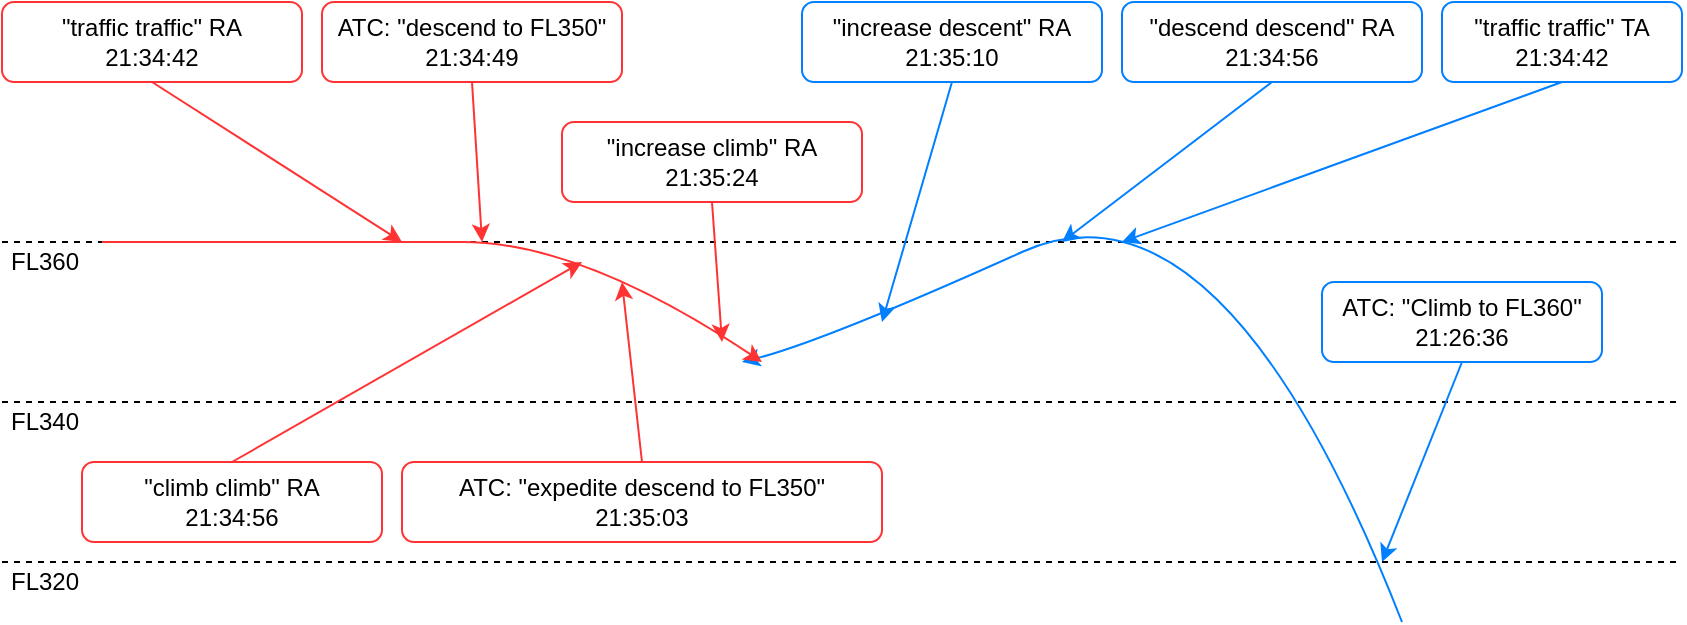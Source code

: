 <mxfile version="12.8.1" type="github"><diagram id="7Uzv1dr3O8Tn-Kqpd4Ow" name="Page-1"><mxGraphModel dx="1762" dy="741" grid="1" gridSize="10" guides="1" tooltips="1" connect="1" arrows="1" fold="1" page="1" pageScale="1" pageWidth="827" pageHeight="1169" math="0" shadow="0"><root><mxCell id="0"/><mxCell id="1" parent="0"/><mxCell id="8G06ZQxfJn5-IABWF8aw-1" value="" style="endArrow=none;dashed=1;html=1;" edge="1" parent="1"><mxGeometry width="50" height="50" relative="1" as="geometry"><mxPoint x="40" y="160" as="sourcePoint"/><mxPoint x="880" y="160" as="targetPoint"/></mxGeometry></mxCell><mxCell id="8G06ZQxfJn5-IABWF8aw-2" value="FL360" style="text;html=1;align=center;verticalAlign=middle;resizable=0;points=[];labelBackgroundColor=#ffffff;" vertex="1" connectable="0" parent="8G06ZQxfJn5-IABWF8aw-1"><mxGeometry x="-0.485" y="-2" relative="1" as="geometry"><mxPoint x="-196" y="8" as="offset"/></mxGeometry></mxCell><mxCell id="8G06ZQxfJn5-IABWF8aw-3" value="" style="endArrow=none;dashed=1;html=1;" edge="1" parent="1"><mxGeometry width="50" height="50" relative="1" as="geometry"><mxPoint x="40" y="240" as="sourcePoint"/><mxPoint x="880" y="240" as="targetPoint"/></mxGeometry></mxCell><mxCell id="8G06ZQxfJn5-IABWF8aw-4" value="FL340" style="text;html=1;align=center;verticalAlign=middle;resizable=0;points=[];labelBackgroundColor=#ffffff;" vertex="1" connectable="0" parent="8G06ZQxfJn5-IABWF8aw-3"><mxGeometry x="-0.485" y="-2" relative="1" as="geometry"><mxPoint x="-196" y="8" as="offset"/></mxGeometry></mxCell><mxCell id="8G06ZQxfJn5-IABWF8aw-7" value="" style="curved=1;endArrow=classic;html=1;strokeColor=#007FFF;" edge="1" parent="1"><mxGeometry width="50" height="50" relative="1" as="geometry"><mxPoint x="740" y="350" as="sourcePoint"/><mxPoint x="410" y="220" as="targetPoint"/><Array as="points"><mxPoint x="650" y="120"/><mxPoint x="450" y="210"/></Array></mxGeometry></mxCell><mxCell id="8G06ZQxfJn5-IABWF8aw-8" value="&quot;traffic traffic&quot; TA&lt;br&gt;21:34:42" style="rounded=1;whiteSpace=wrap;html=1;strokeColor=#007FFF;fillColor=none;" vertex="1" parent="1"><mxGeometry x="760" y="40" width="120" height="40" as="geometry"/></mxCell><mxCell id="8G06ZQxfJn5-IABWF8aw-11" value="ATC: &quot;Climb to FL360&quot;&lt;br&gt;21:26:36" style="rounded=1;whiteSpace=wrap;html=1;strokeColor=#007FFF;fillColor=none;" vertex="1" parent="1"><mxGeometry x="700" y="180" width="140" height="40" as="geometry"/></mxCell><mxCell id="8G06ZQxfJn5-IABWF8aw-12" value="&quot;descend descend&quot; RA&lt;br&gt;21:34:56" style="rounded=1;whiteSpace=wrap;html=1;strokeColor=#007FFF;fillColor=none;" vertex="1" parent="1"><mxGeometry x="600" y="40" width="150" height="40" as="geometry"/></mxCell><mxCell id="8G06ZQxfJn5-IABWF8aw-13" value="" style="endArrow=classic;html=1;strokeColor=#007FFF;exitX=0.5;exitY=1;exitDx=0;exitDy=0;" edge="1" parent="1" source="8G06ZQxfJn5-IABWF8aw-11"><mxGeometry width="50" height="50" relative="1" as="geometry"><mxPoint x="510" y="350" as="sourcePoint"/><mxPoint x="730" y="320" as="targetPoint"/></mxGeometry></mxCell><mxCell id="8G06ZQxfJn5-IABWF8aw-14" value="" style="endArrow=classic;html=1;strokeColor=#007FFF;exitX=0.5;exitY=1;exitDx=0;exitDy=0;" edge="1" parent="1" source="8G06ZQxfJn5-IABWF8aw-8"><mxGeometry width="50" height="50" relative="1" as="geometry"><mxPoint x="800" y="230" as="sourcePoint"/><mxPoint x="600" y="160" as="targetPoint"/></mxGeometry></mxCell><mxCell id="8G06ZQxfJn5-IABWF8aw-15" value="" style="endArrow=classic;html=1;strokeColor=#007FFF;exitX=0.5;exitY=1;exitDx=0;exitDy=0;" edge="1" parent="1" source="8G06ZQxfJn5-IABWF8aw-12"><mxGeometry width="50" height="50" relative="1" as="geometry"><mxPoint x="670" y="90" as="sourcePoint"/><mxPoint x="570" y="160" as="targetPoint"/></mxGeometry></mxCell><mxCell id="8G06ZQxfJn5-IABWF8aw-16" value="&quot;increase descent&quot; RA&lt;br&gt;21:35:10" style="rounded=1;whiteSpace=wrap;html=1;strokeColor=#007FFF;fillColor=none;" vertex="1" parent="1"><mxGeometry x="440" y="40" width="150" height="40" as="geometry"/></mxCell><mxCell id="8G06ZQxfJn5-IABWF8aw-18" value="" style="endArrow=classic;html=1;strokeColor=#007FFF;exitX=0.5;exitY=1;exitDx=0;exitDy=0;" edge="1" parent="1" source="8G06ZQxfJn5-IABWF8aw-16"><mxGeometry width="50" height="50" relative="1" as="geometry"><mxPoint x="380" y="80" as="sourcePoint"/><mxPoint x="480" y="200" as="targetPoint"/></mxGeometry></mxCell><mxCell id="8G06ZQxfJn5-IABWF8aw-20" value="" style="curved=1;endArrow=classic;html=1;strokeColor=#FF3333;" edge="1" parent="1"><mxGeometry width="50" height="50" relative="1" as="geometry"><mxPoint x="90" y="160" as="sourcePoint"/><mxPoint x="420" y="220" as="targetPoint"/><Array as="points"><mxPoint x="210" y="160"/><mxPoint x="330" y="160"/></Array></mxGeometry></mxCell><mxCell id="8G06ZQxfJn5-IABWF8aw-21" value="&quot;traffic traffic&quot; RA&lt;br&gt;21:34:42" style="rounded=1;whiteSpace=wrap;html=1;strokeColor=#FF3333;fillColor=none;" vertex="1" parent="1"><mxGeometry x="40" y="40" width="150" height="40" as="geometry"/></mxCell><mxCell id="8G06ZQxfJn5-IABWF8aw-22" value="" style="endArrow=classic;html=1;strokeColor=#FF3333;exitX=0.5;exitY=1;exitDx=0;exitDy=0;" edge="1" parent="1" source="8G06ZQxfJn5-IABWF8aw-21"><mxGeometry width="50" height="50" relative="1" as="geometry"><mxPoint x="115" y="250" as="sourcePoint"/><mxPoint x="240" y="160" as="targetPoint"/></mxGeometry></mxCell><mxCell id="8G06ZQxfJn5-IABWF8aw-27" value="" style="endArrow=none;dashed=1;html=1;" edge="1" parent="1"><mxGeometry width="50" height="50" relative="1" as="geometry"><mxPoint x="40" y="320" as="sourcePoint"/><mxPoint x="880" y="320" as="targetPoint"/></mxGeometry></mxCell><mxCell id="8G06ZQxfJn5-IABWF8aw-28" value="FL320" style="text;html=1;align=center;verticalAlign=middle;resizable=0;points=[];labelBackgroundColor=#ffffff;" vertex="1" connectable="0" parent="8G06ZQxfJn5-IABWF8aw-27"><mxGeometry x="-0.485" y="-2" relative="1" as="geometry"><mxPoint x="-196" y="8" as="offset"/></mxGeometry></mxCell><mxCell id="8G06ZQxfJn5-IABWF8aw-29" value="ATC: &quot;descend to FL350&quot;&lt;br&gt;21:34:49" style="rounded=1;whiteSpace=wrap;html=1;strokeColor=#FF3333;fillColor=none;" vertex="1" parent="1"><mxGeometry x="200" y="40" width="150" height="40" as="geometry"/></mxCell><mxCell id="8G06ZQxfJn5-IABWF8aw-30" value="" style="endArrow=classic;html=1;strokeColor=#FF3333;exitX=0.5;exitY=1;exitDx=0;exitDy=0;" edge="1" parent="1" source="8G06ZQxfJn5-IABWF8aw-29"><mxGeometry width="50" height="50" relative="1" as="geometry"><mxPoint x="420" y="290" as="sourcePoint"/><mxPoint x="280" y="160" as="targetPoint"/></mxGeometry></mxCell><mxCell id="8G06ZQxfJn5-IABWF8aw-31" value="&quot;climb climb&quot; RA&lt;br&gt;21:34:56" style="rounded=1;whiteSpace=wrap;html=1;strokeColor=#FF3333;fillColor=none;" vertex="1" parent="1"><mxGeometry x="80" y="270" width="150" height="40" as="geometry"/></mxCell><mxCell id="8G06ZQxfJn5-IABWF8aw-32" value="" style="endArrow=classic;html=1;strokeColor=#FF3333;exitX=0.5;exitY=0;exitDx=0;exitDy=0;" edge="1" parent="1" source="8G06ZQxfJn5-IABWF8aw-31"><mxGeometry width="50" height="50" relative="1" as="geometry"><mxPoint x="420" y="290" as="sourcePoint"/><mxPoint x="330" y="170" as="targetPoint"/></mxGeometry></mxCell><mxCell id="8G06ZQxfJn5-IABWF8aw-33" value="ATC: &quot;expedite descend to FL350&quot;&lt;br&gt;21:35:03" style="rounded=1;whiteSpace=wrap;html=1;strokeColor=#FF3333;fillColor=none;" vertex="1" parent="1"><mxGeometry x="240" y="270" width="240" height="40" as="geometry"/></mxCell><mxCell id="8G06ZQxfJn5-IABWF8aw-34" value="" style="endArrow=classic;html=1;strokeColor=#FF3333;exitX=0.5;exitY=0;exitDx=0;exitDy=0;" edge="1" parent="1" source="8G06ZQxfJn5-IABWF8aw-33"><mxGeometry width="50" height="50" relative="1" as="geometry"><mxPoint x="420" y="290" as="sourcePoint"/><mxPoint x="350" y="180" as="targetPoint"/></mxGeometry></mxCell><mxCell id="8G06ZQxfJn5-IABWF8aw-35" value="&quot;increase climb&quot; RA&lt;br&gt;21:35:24" style="rounded=1;whiteSpace=wrap;html=1;strokeColor=#FF3333;fillColor=none;" vertex="1" parent="1"><mxGeometry x="320" y="100" width="150" height="40" as="geometry"/></mxCell><mxCell id="8G06ZQxfJn5-IABWF8aw-36" value="" style="endArrow=classic;html=1;strokeColor=#FF3333;exitX=0.5;exitY=1;exitDx=0;exitDy=0;" edge="1" parent="1" source="8G06ZQxfJn5-IABWF8aw-35"><mxGeometry width="50" height="50" relative="1" as="geometry"><mxPoint x="480" y="440" as="sourcePoint"/><mxPoint x="400" y="210" as="targetPoint"/></mxGeometry></mxCell></root></mxGraphModel></diagram></mxfile>
